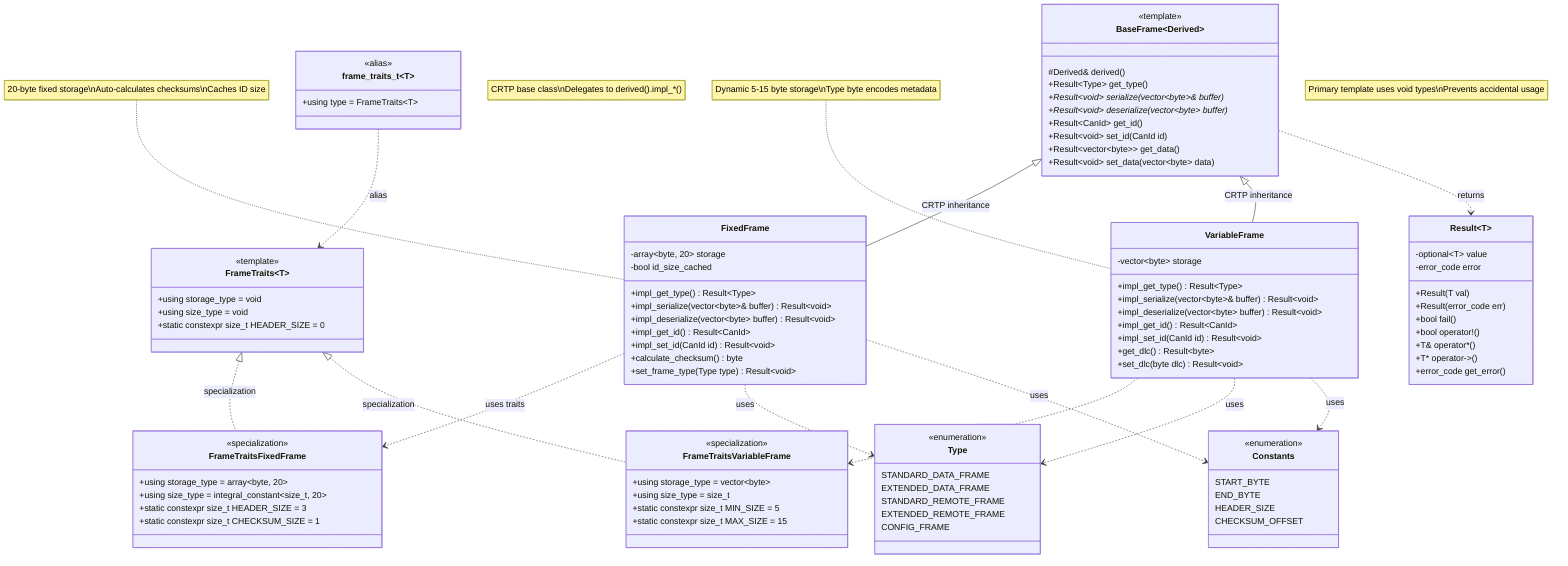 classDiagram
%% Core CRTP Base Class
class BaseFrame~Derived~ {
    <<template>>
    #Derived& derived()
    +Result~Type~ get_type()
    +Result~void~ serialize(vector~byte~& buffer)*
    +Result~void~ deserialize(vector~byte~ buffer)*
    +Result~CanId~ get_id()
    +Result~void~ set_id(CanId id)
    +Result~vector~byte~~ get_data()
    +Result~void~ set_data(vector~byte~ data)
}

%% Concrete Frame Types
class FixedFrame {
    -array~byte, 20~ storage
    -bool id_size_cached
    +impl_get_type() Result~Type~
    +impl_serialize(vector~byte~& buffer) Result~void~
    +impl_deserialize(vector~byte~ buffer) Result~void~
    +impl_get_id() Result~CanId~
    +impl_set_id(CanId id) Result~void~
    +calculate_checksum() byte
    +set_frame_type(Type type) Result~void~
}

class VariableFrame {
    -vector~byte~ storage
    +impl_get_type() Result~Type~
    +impl_serialize(vector~byte~& buffer) Result~void~
    +impl_deserialize(vector~byte~ buffer) Result~void~
    +impl_get_id() Result~CanId~
    +impl_set_id(CanId id) Result~void~
    +get_dlc() Result~byte~
    +set_dlc(byte dlc) Result~void~
}

%% Frame Traits System
class FrameTraits~T~ {
    <<template>>
    +using storage_type = void
    +using size_type = void
    +static constexpr size_t HEADER_SIZE = 0
}

class FrameTraitsFixedFrame {
    <<specialization>>
    +using storage_type = array~byte, 20~
    +using size_type = integral_constant~size_t, 20~
    +static constexpr size_t HEADER_SIZE = 3
    +static constexpr size_t CHECKSUM_SIZE = 1
}

class FrameTraitsVariableFrame {
    <<specialization>>
    +using storage_type = vector~byte~
    +using size_type = size_t
    +static constexpr size_t MIN_SIZE = 5
    +static constexpr size_t MAX_SIZE = 15
}

%% Result Type
class Result~T~ {
    -optional~T~ value
    -error_code error
    +Result(T val)
    +Result(error_code err)
    +bool fail()
    +bool operator!()
    +T& operator*()
    +T* operator->()
    +error_code get_error()
}

%% Protocol Enums
class Type {
    <<enumeration>>
    STANDARD_DATA_FRAME
    EXTENDED_DATA_FRAME
    STANDARD_REMOTE_FRAME
    EXTENDED_REMOTE_FRAME
    CONFIG_FRAME
}

class Constants {
    <<enumeration>>
    START_BYTE
    END_BYTE
    HEADER_SIZE
    CHECKSUM_OFFSET
}

%% Type Aliases
class frame_traits_t~T~ {
    <<alias>>
    +using type = FrameTraits~T~
}

%% Inheritance Relationships (CRTP)
BaseFrame~Derived~ <|-- FixedFrame : CRTP inheritance
BaseFrame~Derived~ <|-- VariableFrame : CRTP inheritance

%% Traits Relationships
FrameTraits~T~ <|.. FrameTraitsFixedFrame : specialization
FrameTraits~T~ <|.. FrameTraitsVariableFrame : specialization
frame_traits_t~T~ ..> FrameTraits~T~ : alias

%% Usage Dependencies
FixedFrame ..> FrameTraitsFixedFrame : uses traits
VariableFrame ..> FrameTraitsVariableFrame : uses traits
BaseFrame~Derived~ ..> Result~T~ : returns
FixedFrame ..> Type : uses
VariableFrame ..> Type : uses
FixedFrame ..> Constants : uses
VariableFrame ..> Constants : uses

%% Notes
note for BaseFrame~Derived~ "CRTP base class\nDelegates to derived().impl_*()"
note for FixedFrame "20-byte fixed storage\nAuto-calculates checksums\nCaches ID size"
note for VariableFrame "Dynamic 5-15 byte storage\nType byte encodes metadata"
note for FrameTraits~T~ "Primary template uses void types\nPrevents accidental usage"
